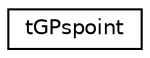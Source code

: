 digraph G
{
  edge [fontname="Helvetica",fontsize="10",labelfontname="Helvetica",labelfontsize="10"];
  node [fontname="Helvetica",fontsize="10",shape=record];
  rankdir=LR;
  Node1 [label="tGPspoint",height=0.2,width=0.4,color="black", fillcolor="white", style="filled",URL="$d1/d5d/structtGPspoint.html"];
}

